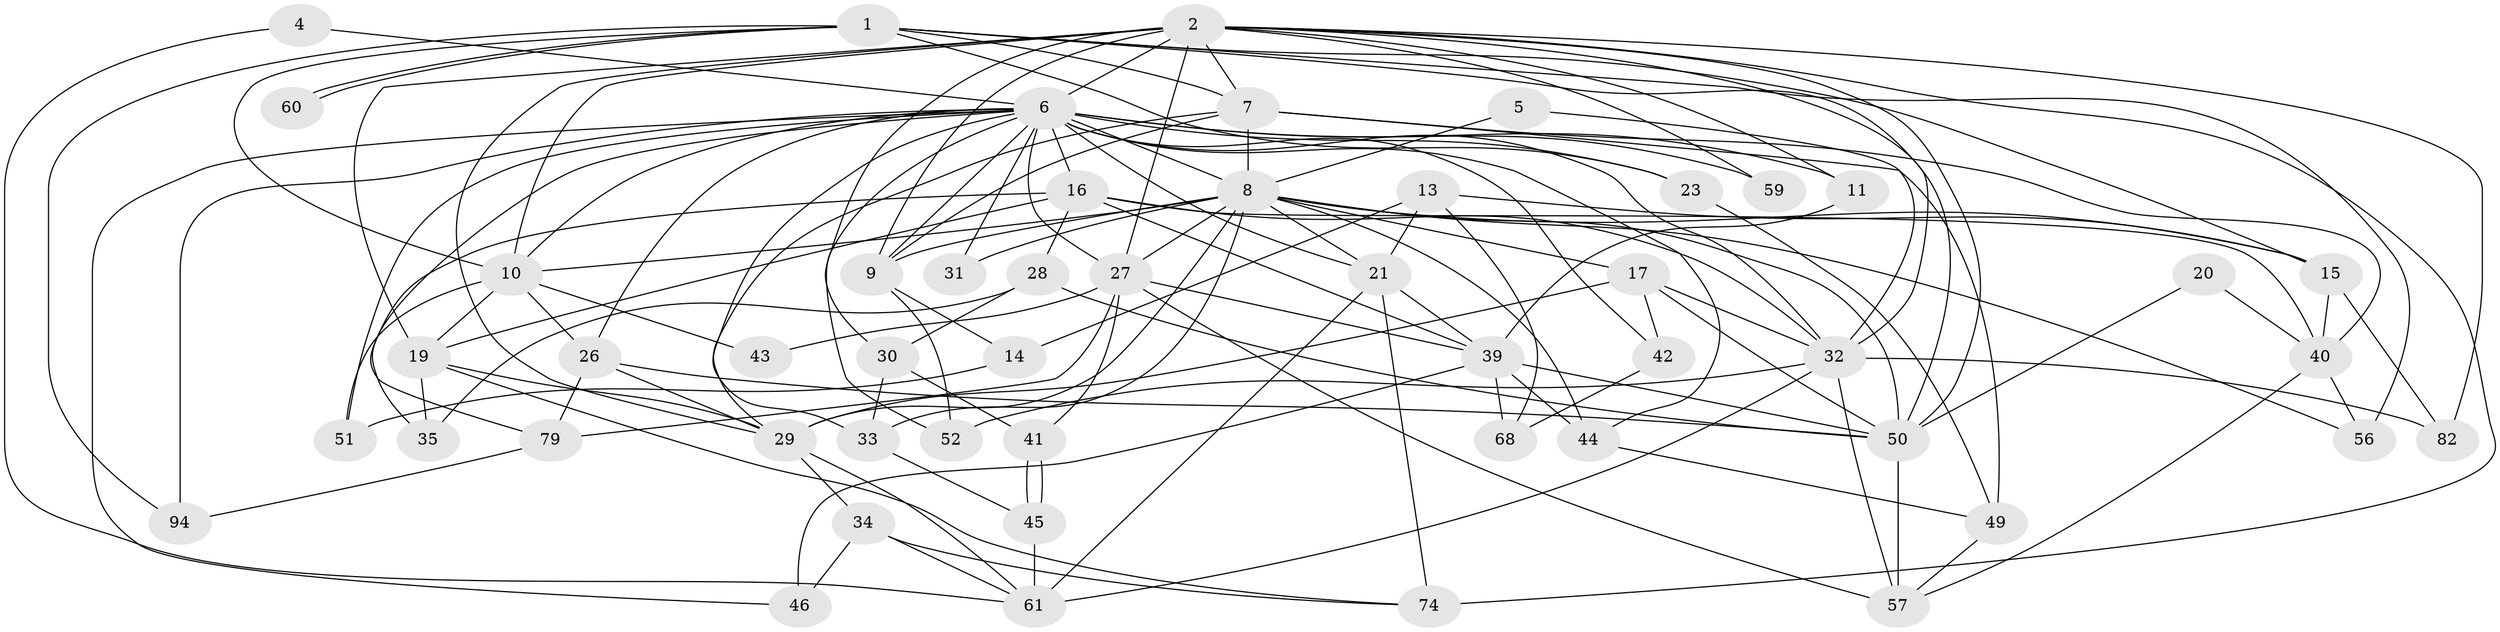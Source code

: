 // original degree distribution, {5: 0.13592233009708737, 4: 0.2815533980582524, 3: 0.30097087378640774, 2: 0.1262135922330097, 7: 0.04854368932038835, 6: 0.07766990291262135, 8: 0.02912621359223301}
// Generated by graph-tools (version 1.1) at 2025/15/03/09/25 04:15:03]
// undirected, 51 vertices, 134 edges
graph export_dot {
graph [start="1"]
  node [color=gray90,style=filled];
  1 [super="+37"];
  2 [super="+3+63"];
  4;
  5;
  6 [super="+25+78+47"];
  7 [super="+22"];
  8 [super="+95+12"];
  9;
  10 [super="+18"];
  11;
  13 [super="+84"];
  14;
  15 [super="+24+76"];
  16 [super="+66"];
  17 [super="+96"];
  19;
  20;
  21 [super="+36"];
  23 [super="+53"];
  26;
  27 [super="+92"];
  28;
  29 [super="+69"];
  30;
  31;
  32 [super="+87+55"];
  33 [super="+90"];
  34;
  35;
  39 [super="+99+83"];
  40 [super="+67"];
  41;
  42;
  43;
  44;
  45;
  46;
  49;
  50 [super="+81"];
  51;
  52 [super="+100"];
  56;
  57 [super="+70"];
  59;
  60;
  61 [super="+64"];
  68;
  74 [super="+103"];
  79;
  82 [super="+86"];
  94 [super="+101"];
  1 -- 7;
  1 -- 60 [weight=2];
  1 -- 60;
  1 -- 50;
  1 -- 23;
  1 -- 56;
  1 -- 10;
  1 -- 15;
  1 -- 94;
  2 -- 19;
  2 -- 10;
  2 -- 11;
  2 -- 30;
  2 -- 32;
  2 -- 6;
  2 -- 7;
  2 -- 27;
  2 -- 9;
  2 -- 74;
  2 -- 50;
  2 -- 82;
  2 -- 59;
  2 -- 29;
  4 -- 61;
  4 -- 6;
  5 -- 32;
  5 -- 8;
  6 -- 33 [weight=2];
  6 -- 8 [weight=4];
  6 -- 42;
  6 -- 46;
  6 -- 51;
  6 -- 52;
  6 -- 21 [weight=2];
  6 -- 94 [weight=3];
  6 -- 32 [weight=2];
  6 -- 44;
  6 -- 79;
  6 -- 23;
  6 -- 9;
  6 -- 10;
  6 -- 11;
  6 -- 16;
  6 -- 26;
  6 -- 59;
  6 -- 31;
  6 -- 27;
  7 -- 9;
  7 -- 49;
  7 -- 40;
  7 -- 29 [weight=2];
  7 -- 8 [weight=2];
  8 -- 56;
  8 -- 33;
  8 -- 10 [weight=2];
  8 -- 50;
  8 -- 9;
  8 -- 44;
  8 -- 15;
  8 -- 17;
  8 -- 21;
  8 -- 27;
  8 -- 29;
  8 -- 31;
  9 -- 14;
  9 -- 52 [weight=2];
  10 -- 26;
  10 -- 51;
  10 -- 19;
  10 -- 43;
  11 -- 39;
  13 -- 68;
  13 -- 14;
  13 -- 15;
  13 -- 21;
  14 -- 51;
  15 -- 40;
  15 -- 82;
  16 -- 19;
  16 -- 32;
  16 -- 35;
  16 -- 39;
  16 -- 40;
  16 -- 28;
  17 -- 42;
  17 -- 29;
  17 -- 32;
  17 -- 50;
  19 -- 29;
  19 -- 74;
  19 -- 35;
  20 -- 50;
  20 -- 40;
  21 -- 39 [weight=2];
  21 -- 74 [weight=2];
  21 -- 61;
  23 -- 49;
  26 -- 79;
  26 -- 29;
  26 -- 50;
  27 -- 41;
  27 -- 57;
  27 -- 39;
  27 -- 43;
  27 -- 79;
  28 -- 35;
  28 -- 30;
  28 -- 50;
  29 -- 34;
  29 -- 61;
  30 -- 41;
  30 -- 33;
  32 -- 61 [weight=2];
  32 -- 82 [weight=2];
  32 -- 52;
  32 -- 57;
  33 -- 45;
  34 -- 46;
  34 -- 74;
  34 -- 61;
  39 -- 44;
  39 -- 46;
  39 -- 50 [weight=2];
  39 -- 68;
  40 -- 57;
  40 -- 56;
  41 -- 45;
  41 -- 45;
  42 -- 68;
  44 -- 49;
  45 -- 61;
  49 -- 57;
  50 -- 57;
  79 -- 94;
}
